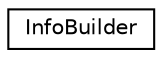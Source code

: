 digraph "Graphical Class Hierarchy"
{
 // LATEX_PDF_SIZE
  edge [fontname="Helvetica",fontsize="10",labelfontname="Helvetica",labelfontsize="10"];
  node [fontname="Helvetica",fontsize="10",shape=record];
  rankdir="LR";
  Node0 [label="InfoBuilder",height=0.2,width=0.4,color="black", fillcolor="white", style="filled",URL="$struct_info_builder.html",tooltip=" "];
}
